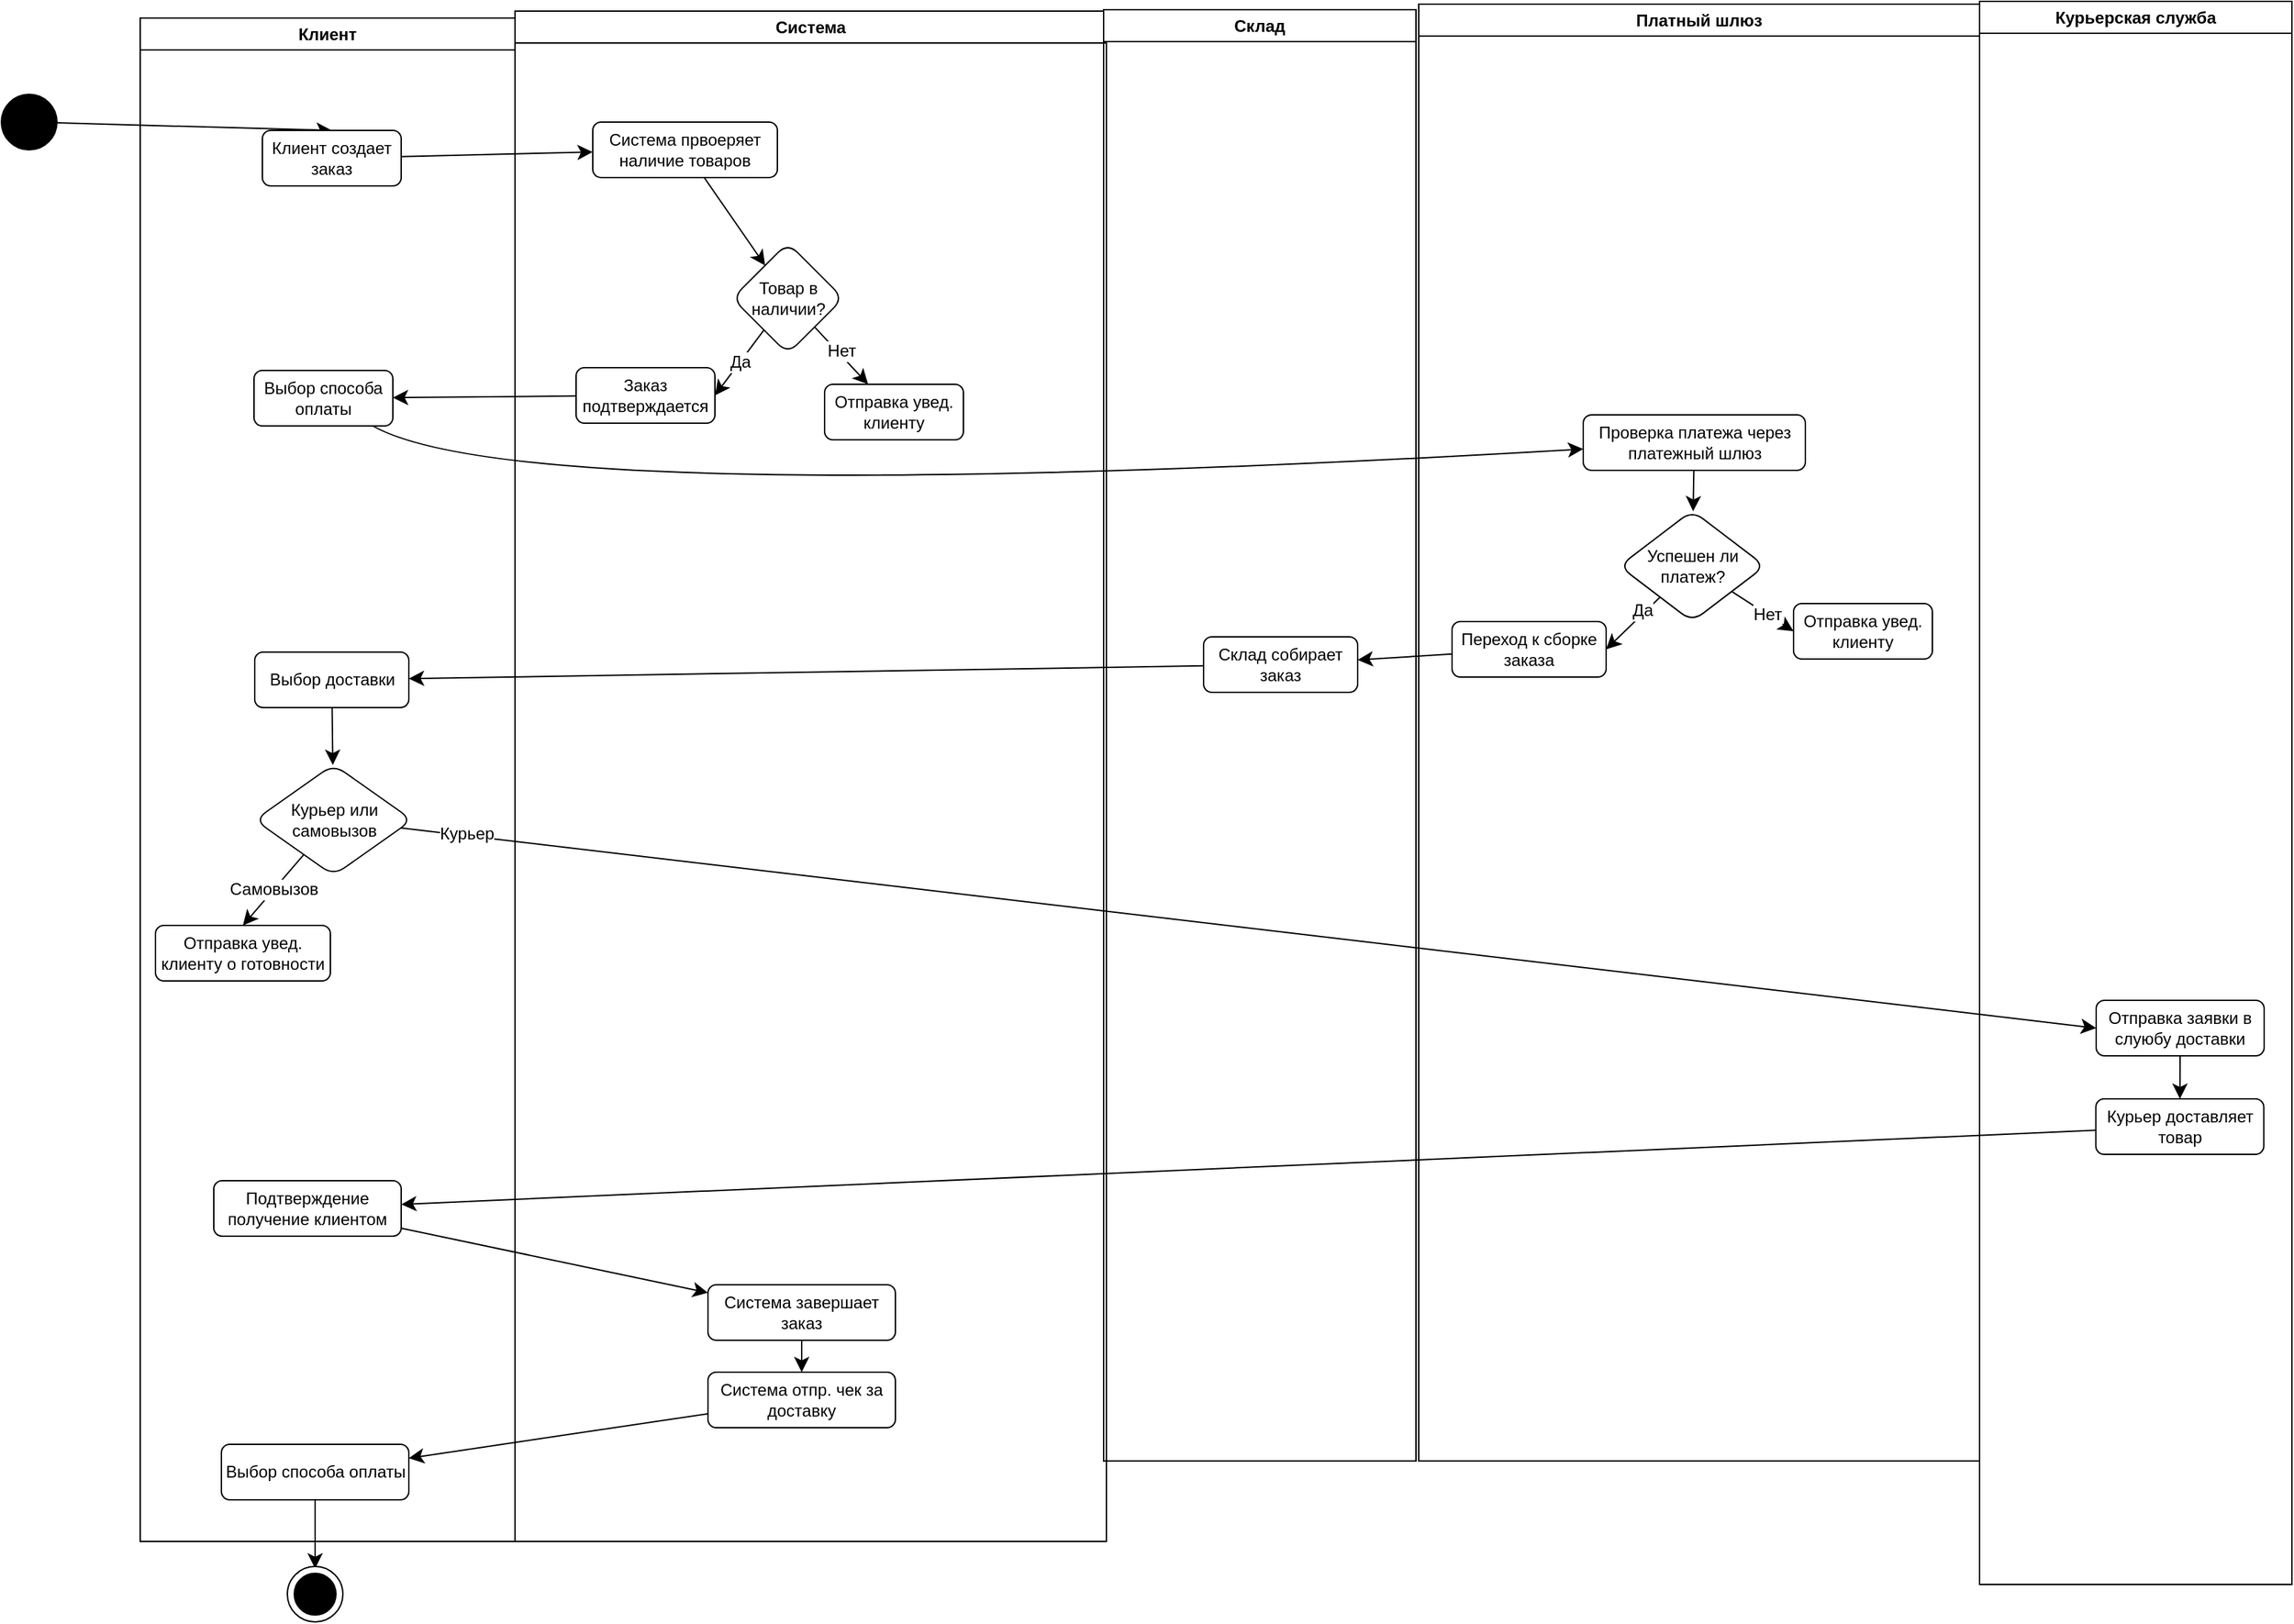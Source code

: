 <mxfile version="24.9.1">
  <diagram name="Страница — 1" id="aFUGDtx4U1VluPlmEKNt">
    <mxGraphModel dx="4520" dy="4375" grid="0" gridSize="10" guides="1" tooltips="1" connect="1" arrows="1" fold="1" page="0" pageScale="1" pageWidth="827" pageHeight="1169" math="0" shadow="0">
      <root>
        <mxCell id="0" />
        <mxCell id="1" parent="0" />
        <mxCell id="mrUIiG6mSJuHehTKA_wj-4" style="edgeStyle=none;curved=1;rounded=0;orthogonalLoop=1;jettySize=auto;html=1;entryX=0.5;entryY=0;entryDx=0;entryDy=0;fontSize=12;startSize=8;endSize=8;" edge="1" parent="1" source="mrUIiG6mSJuHehTKA_wj-2" target="mrUIiG6mSJuHehTKA_wj-3">
          <mxGeometry relative="1" as="geometry" />
        </mxCell>
        <mxCell id="mrUIiG6mSJuHehTKA_wj-2" value="" style="shape=ellipse;html=1;fillColor=strokeColor;fontSize=18;fontColor=#ffffff;" vertex="1" parent="1">
          <mxGeometry x="-1095" y="-137" width="40" height="40" as="geometry" />
        </mxCell>
        <mxCell id="mrUIiG6mSJuHehTKA_wj-7" value="" style="edgeStyle=none;curved=1;rounded=0;orthogonalLoop=1;jettySize=auto;html=1;fontSize=12;startSize=8;endSize=8;" edge="1" parent="1" source="mrUIiG6mSJuHehTKA_wj-3" target="mrUIiG6mSJuHehTKA_wj-6">
          <mxGeometry relative="1" as="geometry" />
        </mxCell>
        <mxCell id="mrUIiG6mSJuHehTKA_wj-19" value="" style="edgeStyle=none;curved=1;rounded=0;orthogonalLoop=1;jettySize=auto;html=1;fontSize=12;startSize=8;endSize=8;" edge="1" parent="1" source="mrUIiG6mSJuHehTKA_wj-12" target="mrUIiG6mSJuHehTKA_wj-18">
          <mxGeometry relative="1" as="geometry" />
        </mxCell>
        <mxCell id="mrUIiG6mSJuHehTKA_wj-21" value="" style="edgeStyle=none;curved=1;rounded=0;orthogonalLoop=1;jettySize=auto;html=1;fontSize=12;startSize=8;endSize=8;" edge="1" parent="1" source="mrUIiG6mSJuHehTKA_wj-18" target="mrUIiG6mSJuHehTKA_wj-20">
          <mxGeometry relative="1" as="geometry">
            <Array as="points">
              <mxPoint x="-719" y="163" />
            </Array>
          </mxGeometry>
        </mxCell>
        <mxCell id="mrUIiG6mSJuHehTKA_wj-31" value="" style="edgeStyle=none;curved=1;rounded=0;orthogonalLoop=1;jettySize=auto;html=1;fontSize=12;startSize=8;endSize=8;" edge="1" parent="1" source="mrUIiG6mSJuHehTKA_wj-25" target="mrUIiG6mSJuHehTKA_wj-30">
          <mxGeometry relative="1" as="geometry" />
        </mxCell>
        <mxCell id="mrUIiG6mSJuHehTKA_wj-33" value="" style="edgeStyle=none;curved=1;rounded=0;orthogonalLoop=1;jettySize=auto;html=1;fontSize=12;startSize=8;endSize=8;" edge="1" parent="1" source="mrUIiG6mSJuHehTKA_wj-30" target="mrUIiG6mSJuHehTKA_wj-32">
          <mxGeometry relative="1" as="geometry" />
        </mxCell>
        <mxCell id="mrUIiG6mSJuHehTKA_wj-38" value="Курьер" style="edgeStyle=none;curved=1;rounded=0;orthogonalLoop=1;jettySize=auto;html=1;entryX=0;entryY=0.5;entryDx=0;entryDy=0;fontSize=12;startSize=8;endSize=8;" edge="1" parent="1" source="mrUIiG6mSJuHehTKA_wj-34" target="mrUIiG6mSJuHehTKA_wj-37">
          <mxGeometry x="-0.923" y="1" relative="1" as="geometry">
            <mxPoint as="offset" />
          </mxGeometry>
        </mxCell>
        <mxCell id="mrUIiG6mSJuHehTKA_wj-48" value="Клиент" style="swimlane;whiteSpace=wrap;html=1;" vertex="1" parent="1">
          <mxGeometry x="-995" y="-192" width="270" height="1098" as="geometry" />
        </mxCell>
        <mxCell id="mrUIiG6mSJuHehTKA_wj-3" value="Клиент создает заказ" style="shape=rect;rounded=1;html=1;whiteSpace=wrap;align=center;" vertex="1" parent="mrUIiG6mSJuHehTKA_wj-48">
          <mxGeometry x="88" y="81" width="100" height="40" as="geometry" />
        </mxCell>
        <mxCell id="mrUIiG6mSJuHehTKA_wj-18" value="Выбор способа оплаты" style="shape=rect;rounded=1;html=1;whiteSpace=wrap;align=center;" vertex="1" parent="mrUIiG6mSJuHehTKA_wj-48">
          <mxGeometry x="82" y="254" width="100" height="40" as="geometry" />
        </mxCell>
        <mxCell id="mrUIiG6mSJuHehTKA_wj-32" value="Выбор доставки" style="shape=rect;rounded=1;html=1;whiteSpace=wrap;align=center;" vertex="1" parent="mrUIiG6mSJuHehTKA_wj-48">
          <mxGeometry x="82.5" y="457" width="111" height="40" as="geometry" />
        </mxCell>
        <mxCell id="mrUIiG6mSJuHehTKA_wj-34" value="Курьер или самовызов" style="rhombus;whiteSpace=wrap;html=1;rounded=1;" vertex="1" parent="mrUIiG6mSJuHehTKA_wj-48">
          <mxGeometry x="82.5" y="538" width="113.5" height="80" as="geometry" />
        </mxCell>
        <mxCell id="mrUIiG6mSJuHehTKA_wj-35" value="" style="edgeStyle=none;curved=1;rounded=0;orthogonalLoop=1;jettySize=auto;html=1;fontSize=12;startSize=8;endSize=8;" edge="1" parent="mrUIiG6mSJuHehTKA_wj-48" source="mrUIiG6mSJuHehTKA_wj-32" target="mrUIiG6mSJuHehTKA_wj-34">
          <mxGeometry relative="1" as="geometry" />
        </mxCell>
        <mxCell id="mrUIiG6mSJuHehTKA_wj-36" value="Отправка увед. клиенту о готовности" style="shape=rect;rounded=1;html=1;whiteSpace=wrap;align=center;" vertex="1" parent="mrUIiG6mSJuHehTKA_wj-48">
          <mxGeometry x="11" y="654" width="126" height="40" as="geometry" />
        </mxCell>
        <mxCell id="mrUIiG6mSJuHehTKA_wj-39" value="Самовызов" style="edgeStyle=none;curved=1;rounded=0;orthogonalLoop=1;jettySize=auto;html=1;entryX=0.5;entryY=0;entryDx=0;entryDy=0;fontSize=12;startSize=8;endSize=8;" edge="1" parent="mrUIiG6mSJuHehTKA_wj-48" source="mrUIiG6mSJuHehTKA_wj-34" target="mrUIiG6mSJuHehTKA_wj-36">
          <mxGeometry relative="1" as="geometry" />
        </mxCell>
        <mxCell id="mrUIiG6mSJuHehTKA_wj-42" value="Подтверждение получение клиентом" style="shape=rect;rounded=1;html=1;whiteSpace=wrap;align=center;" vertex="1" parent="mrUIiG6mSJuHehTKA_wj-48">
          <mxGeometry x="53" y="838" width="135" height="40" as="geometry" />
        </mxCell>
        <mxCell id="mrUIiG6mSJuHehTKA_wj-55" value="Выбор способа оплаты" style="shape=rect;rounded=1;html=1;whiteSpace=wrap;align=center;" vertex="1" parent="mrUIiG6mSJuHehTKA_wj-48">
          <mxGeometry x="58.5" y="1028" width="135" height="40" as="geometry" />
        </mxCell>
        <mxCell id="mrUIiG6mSJuHehTKA_wj-49" value="Система" style="swimlane;whiteSpace=wrap;html=1;" vertex="1" parent="1">
          <mxGeometry x="-725" y="-197" width="426" height="1103" as="geometry" />
        </mxCell>
        <mxCell id="mrUIiG6mSJuHehTKA_wj-6" value="Система првоеряет наличие товаров" style="shape=rect;rounded=1;html=1;whiteSpace=wrap;align=center;" vertex="1" parent="mrUIiG6mSJuHehTKA_wj-49">
          <mxGeometry x="56" y="80" width="133" height="40" as="geometry" />
        </mxCell>
        <mxCell id="mrUIiG6mSJuHehTKA_wj-11" value="Да" style="edgeStyle=none;curved=1;rounded=0;orthogonalLoop=1;jettySize=auto;html=1;fontSize=12;startSize=8;endSize=8;entryX=1;entryY=0.5;entryDx=0;entryDy=0;" edge="1" parent="mrUIiG6mSJuHehTKA_wj-49" source="mrUIiG6mSJuHehTKA_wj-8" target="mrUIiG6mSJuHehTKA_wj-12">
          <mxGeometry relative="1" as="geometry">
            <mxPoint x="56.5" y="207" as="targetPoint" />
          </mxGeometry>
        </mxCell>
        <mxCell id="mrUIiG6mSJuHehTKA_wj-16" style="edgeStyle=none;curved=1;rounded=0;orthogonalLoop=1;jettySize=auto;html=1;fontSize=12;startSize=8;endSize=8;" edge="1" parent="mrUIiG6mSJuHehTKA_wj-49" source="mrUIiG6mSJuHehTKA_wj-8" target="mrUIiG6mSJuHehTKA_wj-15">
          <mxGeometry relative="1" as="geometry">
            <mxPoint x="307" y="207" as="targetPoint" />
          </mxGeometry>
        </mxCell>
        <mxCell id="mrUIiG6mSJuHehTKA_wj-17" value="Нет" style="edgeLabel;html=1;align=center;verticalAlign=middle;resizable=0;points=[];fontSize=12;" vertex="1" connectable="0" parent="mrUIiG6mSJuHehTKA_wj-16">
          <mxGeometry x="-0.109" y="2" relative="1" as="geometry">
            <mxPoint as="offset" />
          </mxGeometry>
        </mxCell>
        <mxCell id="mrUIiG6mSJuHehTKA_wj-8" value="Товар в наличии?" style="rhombus;whiteSpace=wrap;html=1;rounded=1;" vertex="1" parent="mrUIiG6mSJuHehTKA_wj-49">
          <mxGeometry x="156.5" y="167" width="80" height="80" as="geometry" />
        </mxCell>
        <mxCell id="mrUIiG6mSJuHehTKA_wj-12" value="Заказ подтверждается" style="shape=rect;rounded=1;html=1;whiteSpace=wrap;align=center;" vertex="1" parent="mrUIiG6mSJuHehTKA_wj-49">
          <mxGeometry x="44" y="257" width="100" height="40" as="geometry" />
        </mxCell>
        <mxCell id="mrUIiG6mSJuHehTKA_wj-15" value="Отправка увед. клиенту" style="shape=rect;rounded=1;html=1;whiteSpace=wrap;align=center;" vertex="1" parent="mrUIiG6mSJuHehTKA_wj-49">
          <mxGeometry x="223" y="269" width="100" height="40" as="geometry" />
        </mxCell>
        <mxCell id="mrUIiG6mSJuHehTKA_wj-9" value="" style="edgeStyle=none;curved=1;rounded=0;orthogonalLoop=1;jettySize=auto;html=1;fontSize=12;startSize=8;endSize=8;" edge="1" parent="mrUIiG6mSJuHehTKA_wj-49" source="mrUIiG6mSJuHehTKA_wj-6" target="mrUIiG6mSJuHehTKA_wj-8">
          <mxGeometry relative="1" as="geometry" />
        </mxCell>
        <mxCell id="mrUIiG6mSJuHehTKA_wj-44" value="Система завершает заказ" style="shape=rect;rounded=1;html=1;whiteSpace=wrap;align=center;" vertex="1" parent="mrUIiG6mSJuHehTKA_wj-49">
          <mxGeometry x="139" y="918" width="135" height="40" as="geometry" />
        </mxCell>
        <mxCell id="mrUIiG6mSJuHehTKA_wj-46" value="Система отпр. чек за доставку" style="shape=rect;rounded=1;html=1;whiteSpace=wrap;align=center;" vertex="1" parent="mrUIiG6mSJuHehTKA_wj-49">
          <mxGeometry x="139" y="981" width="135" height="40" as="geometry" />
        </mxCell>
        <mxCell id="mrUIiG6mSJuHehTKA_wj-47" value="" style="edgeStyle=none;curved=1;rounded=0;orthogonalLoop=1;jettySize=auto;html=1;fontSize=12;startSize=8;endSize=8;" edge="1" parent="mrUIiG6mSJuHehTKA_wj-49" source="mrUIiG6mSJuHehTKA_wj-44" target="mrUIiG6mSJuHehTKA_wj-46">
          <mxGeometry relative="1" as="geometry" />
        </mxCell>
        <mxCell id="mrUIiG6mSJuHehTKA_wj-50" value="Склад" style="swimlane;whiteSpace=wrap;html=1;" vertex="1" parent="1">
          <mxGeometry x="-301" y="-198" width="225" height="1046" as="geometry" />
        </mxCell>
        <mxCell id="mrUIiG6mSJuHehTKA_wj-30" value="Склад собирает заказ" style="shape=rect;rounded=1;html=1;whiteSpace=wrap;align=center;" vertex="1" parent="mrUIiG6mSJuHehTKA_wj-50">
          <mxGeometry x="72" y="452" width="111" height="40" as="geometry" />
        </mxCell>
        <mxCell id="mrUIiG6mSJuHehTKA_wj-51" value="Платный шлюз" style="swimlane;whiteSpace=wrap;html=1;" vertex="1" parent="1">
          <mxGeometry x="-74" y="-202" width="404" height="1050" as="geometry" />
        </mxCell>
        <mxCell id="mrUIiG6mSJuHehTKA_wj-20" value="Проверка платежа через платежный шлюз" style="shape=rect;rounded=1;html=1;whiteSpace=wrap;align=center;" vertex="1" parent="mrUIiG6mSJuHehTKA_wj-51">
          <mxGeometry x="118.5" y="296" width="160" height="40" as="geometry" />
        </mxCell>
        <mxCell id="mrUIiG6mSJuHehTKA_wj-26" style="edgeStyle=none;curved=1;rounded=0;orthogonalLoop=1;jettySize=auto;html=1;entryX=0;entryY=0.5;entryDx=0;entryDy=0;fontSize=12;startSize=8;endSize=8;" edge="1" parent="mrUIiG6mSJuHehTKA_wj-51" source="mrUIiG6mSJuHehTKA_wj-22" target="mrUIiG6mSJuHehTKA_wj-24">
          <mxGeometry relative="1" as="geometry" />
        </mxCell>
        <mxCell id="mrUIiG6mSJuHehTKA_wj-29" value="Нет" style="edgeLabel;html=1;align=center;verticalAlign=middle;resizable=0;points=[];fontSize=12;" vertex="1" connectable="0" parent="mrUIiG6mSJuHehTKA_wj-26">
          <mxGeometry x="0.101" y="-1" relative="1" as="geometry">
            <mxPoint x="1" as="offset" />
          </mxGeometry>
        </mxCell>
        <mxCell id="mrUIiG6mSJuHehTKA_wj-27" style="edgeStyle=none;curved=1;rounded=0;orthogonalLoop=1;jettySize=auto;html=1;entryX=1;entryY=0.5;entryDx=0;entryDy=0;fontSize=12;startSize=8;endSize=8;" edge="1" parent="mrUIiG6mSJuHehTKA_wj-51" source="mrUIiG6mSJuHehTKA_wj-22" target="mrUIiG6mSJuHehTKA_wj-25">
          <mxGeometry relative="1" as="geometry" />
        </mxCell>
        <mxCell id="mrUIiG6mSJuHehTKA_wj-28" value="Да" style="edgeLabel;html=1;align=center;verticalAlign=middle;resizable=0;points=[];fontSize=12;" vertex="1" connectable="0" parent="mrUIiG6mSJuHehTKA_wj-27">
          <mxGeometry x="-0.376" y="-3" relative="1" as="geometry">
            <mxPoint x="1" as="offset" />
          </mxGeometry>
        </mxCell>
        <mxCell id="mrUIiG6mSJuHehTKA_wj-22" value="Успешен ли платеж?" style="rhombus;whiteSpace=wrap;html=1;rounded=1;" vertex="1" parent="mrUIiG6mSJuHehTKA_wj-51">
          <mxGeometry x="144.5" y="365" width="105" height="80" as="geometry" />
        </mxCell>
        <mxCell id="mrUIiG6mSJuHehTKA_wj-24" value="Отправка увед. клиенту" style="shape=rect;rounded=1;html=1;whiteSpace=wrap;align=center;" vertex="1" parent="mrUIiG6mSJuHehTKA_wj-51">
          <mxGeometry x="270" y="432" width="100" height="40" as="geometry" />
        </mxCell>
        <mxCell id="mrUIiG6mSJuHehTKA_wj-25" value="Переход к сборке заказа" style="shape=rect;rounded=1;html=1;whiteSpace=wrap;align=center;" vertex="1" parent="mrUIiG6mSJuHehTKA_wj-51">
          <mxGeometry x="24" y="445" width="111" height="40" as="geometry" />
        </mxCell>
        <mxCell id="mrUIiG6mSJuHehTKA_wj-23" value="" style="edgeStyle=none;curved=1;rounded=0;orthogonalLoop=1;jettySize=auto;html=1;fontSize=12;startSize=8;endSize=8;" edge="1" parent="mrUIiG6mSJuHehTKA_wj-51" source="mrUIiG6mSJuHehTKA_wj-20" target="mrUIiG6mSJuHehTKA_wj-22">
          <mxGeometry relative="1" as="geometry" />
        </mxCell>
        <mxCell id="mrUIiG6mSJuHehTKA_wj-52" value="Курьерская служба" style="swimlane;whiteSpace=wrap;html=1;" vertex="1" parent="1">
          <mxGeometry x="330" y="-204" width="225" height="1141" as="geometry" />
        </mxCell>
        <mxCell id="mrUIiG6mSJuHehTKA_wj-37" value="Отправка заявки в слуюбу доставки" style="shape=rect;rounded=1;html=1;whiteSpace=wrap;align=center;" vertex="1" parent="mrUIiG6mSJuHehTKA_wj-52">
          <mxGeometry x="84" y="720" width="121" height="40" as="geometry" />
        </mxCell>
        <mxCell id="mrUIiG6mSJuHehTKA_wj-40" value="Курьер доставляет товар" style="shape=rect;rounded=1;html=1;whiteSpace=wrap;align=center;" vertex="1" parent="mrUIiG6mSJuHehTKA_wj-52">
          <mxGeometry x="83.75" y="791" width="121" height="40" as="geometry" />
        </mxCell>
        <mxCell id="mrUIiG6mSJuHehTKA_wj-41" value="" style="edgeStyle=none;curved=1;rounded=0;orthogonalLoop=1;jettySize=auto;html=1;fontSize=12;startSize=8;endSize=8;" edge="1" parent="mrUIiG6mSJuHehTKA_wj-52" source="mrUIiG6mSJuHehTKA_wj-37" target="mrUIiG6mSJuHehTKA_wj-40">
          <mxGeometry relative="1" as="geometry" />
        </mxCell>
        <mxCell id="mrUIiG6mSJuHehTKA_wj-43" value="" style="edgeStyle=none;curved=1;rounded=0;orthogonalLoop=1;jettySize=auto;html=1;fontSize=12;startSize=8;endSize=8;" edge="1" parent="1" source="mrUIiG6mSJuHehTKA_wj-40" target="mrUIiG6mSJuHehTKA_wj-42">
          <mxGeometry relative="1" as="geometry" />
        </mxCell>
        <mxCell id="mrUIiG6mSJuHehTKA_wj-45" value="" style="edgeStyle=none;curved=1;rounded=0;orthogonalLoop=1;jettySize=auto;html=1;fontSize=12;startSize=8;endSize=8;" edge="1" parent="1" source="mrUIiG6mSJuHehTKA_wj-42" target="mrUIiG6mSJuHehTKA_wj-44">
          <mxGeometry relative="1" as="geometry" />
        </mxCell>
        <mxCell id="mrUIiG6mSJuHehTKA_wj-56" value="" style="edgeStyle=none;curved=1;rounded=0;orthogonalLoop=1;jettySize=auto;html=1;fontSize=12;startSize=8;endSize=8;" edge="1" parent="1" source="mrUIiG6mSJuHehTKA_wj-46" target="mrUIiG6mSJuHehTKA_wj-55">
          <mxGeometry relative="1" as="geometry" />
        </mxCell>
        <mxCell id="mrUIiG6mSJuHehTKA_wj-57" style="edgeStyle=none;curved=1;rounded=0;orthogonalLoop=1;jettySize=auto;html=1;fontSize=12;startSize=8;endSize=8;" edge="1" parent="1" source="mrUIiG6mSJuHehTKA_wj-55">
          <mxGeometry relative="1" as="geometry">
            <mxPoint x="-869.0" y="925.522" as="targetPoint" />
          </mxGeometry>
        </mxCell>
        <mxCell id="mrUIiG6mSJuHehTKA_wj-59" value="" style="shape=mxgraph.sysml.actFinal;html=1;verticalLabelPosition=bottom;labelBackgroundColor=#ffffff;verticalAlign=top;" vertex="1" parent="1">
          <mxGeometry x="-889" y="924" width="40" height="40" as="geometry" />
        </mxCell>
      </root>
    </mxGraphModel>
  </diagram>
</mxfile>

